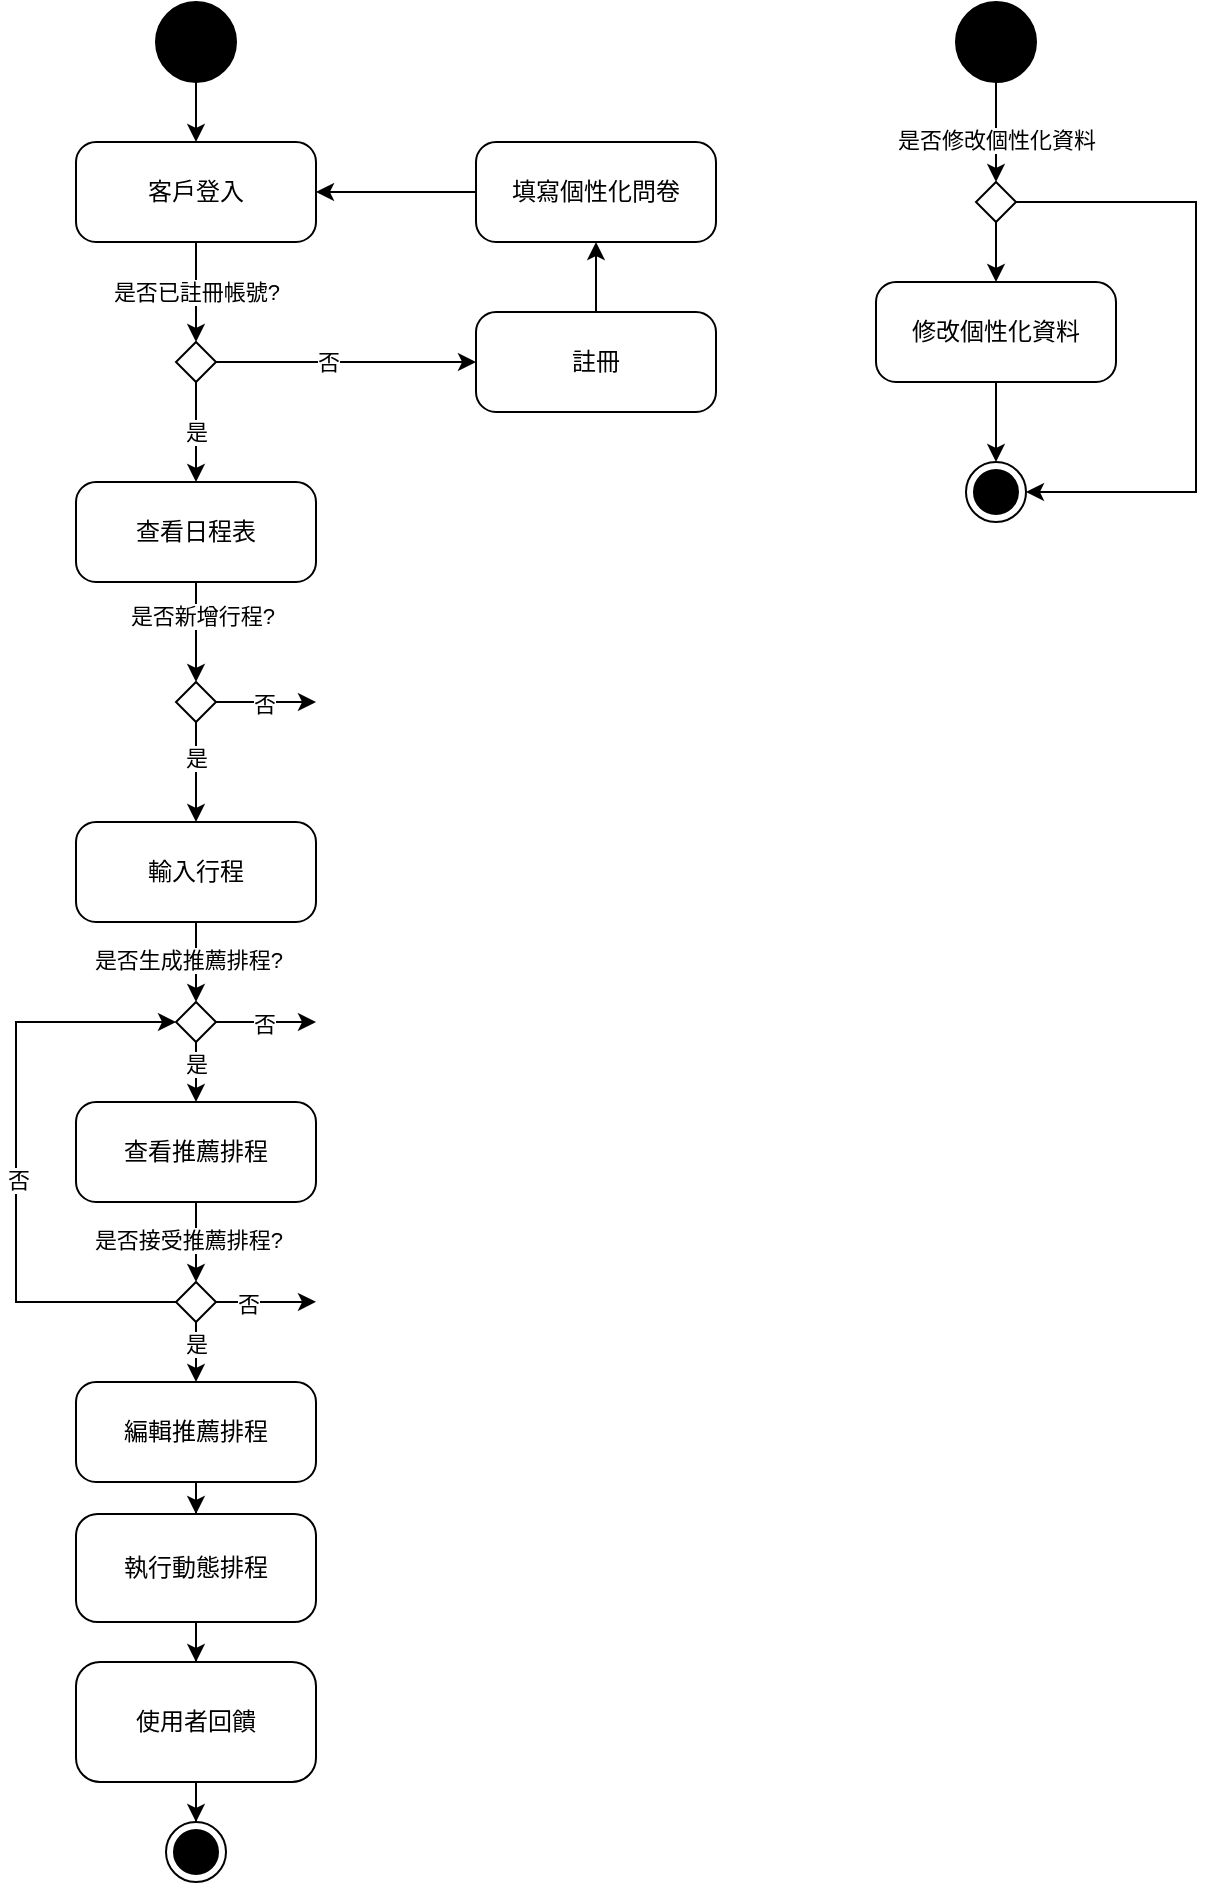 <mxfile version="24.8.8">
  <diagram name="Page-1" id="e7e014a7-5840-1c2e-5031-d8a46d1fe8dd">
    <mxGraphModel dx="989" dy="538" grid="1" gridSize="10" guides="1" tooltips="1" connect="1" arrows="1" fold="1" page="1" pageScale="1" pageWidth="1169" pageHeight="826" background="none" math="0" shadow="0">
      <root>
        <mxCell id="0" />
        <mxCell id="1" parent="0" />
        <mxCell id="0HiwVtReSsMU2_YjMYDt-61" value="" style="edgeStyle=orthogonalEdgeStyle;rounded=0;orthogonalLoop=1;jettySize=auto;html=1;endArrow=classic;endFill=1;entryX=0.5;entryY=0;entryDx=0;entryDy=0;" edge="1" parent="1" source="0HiwVtReSsMU2_YjMYDt-52" target="0HiwVtReSsMU2_YjMYDt-89">
          <mxGeometry relative="1" as="geometry">
            <mxPoint x="220" y="180" as="targetPoint" />
          </mxGeometry>
        </mxCell>
        <mxCell id="0HiwVtReSsMU2_YjMYDt-62" value="是否已註冊帳號?" style="edgeLabel;html=1;align=center;verticalAlign=middle;resizable=0;points=[];" vertex="1" connectable="0" parent="0HiwVtReSsMU2_YjMYDt-61">
          <mxGeometry relative="1" as="geometry">
            <mxPoint as="offset" />
          </mxGeometry>
        </mxCell>
        <mxCell id="0HiwVtReSsMU2_YjMYDt-52" value="客戶登入" style="html=1;dashed=0;rounded=1;absoluteArcSize=1;arcSize=20;verticalAlign=middle;align=center;whiteSpace=wrap;" vertex="1" parent="1">
          <mxGeometry x="160" y="80" width="120" height="50" as="geometry" />
        </mxCell>
        <mxCell id="0HiwVtReSsMU2_YjMYDt-71" style="edgeStyle=orthogonalEdgeStyle;rounded=0;orthogonalLoop=1;jettySize=auto;html=1;exitX=0.5;exitY=1;exitDx=0;exitDy=0;endArrow=classic;endFill=1;" edge="1" parent="1" source="0HiwVtReSsMU2_YjMYDt-55" target="0HiwVtReSsMU2_YjMYDt-52">
          <mxGeometry relative="1" as="geometry" />
        </mxCell>
        <mxCell id="0HiwVtReSsMU2_YjMYDt-55" value="" style="ellipse;fillColor=strokeColor;html=1;" vertex="1" parent="1">
          <mxGeometry x="200" y="10" width="40" height="40" as="geometry" />
        </mxCell>
        <mxCell id="0HiwVtReSsMU2_YjMYDt-64" style="edgeStyle=orthogonalEdgeStyle;rounded=0;orthogonalLoop=1;jettySize=auto;html=1;exitX=0.5;exitY=1;exitDx=0;exitDy=0;endArrow=classic;endFill=1;" edge="1" parent="1" source="0HiwVtReSsMU2_YjMYDt-89" target="0HiwVtReSsMU2_YjMYDt-72">
          <mxGeometry relative="1" as="geometry">
            <mxPoint x="220" y="310" as="targetPoint" />
            <mxPoint x="220" y="260" as="sourcePoint" />
          </mxGeometry>
        </mxCell>
        <mxCell id="0HiwVtReSsMU2_YjMYDt-65" value="是" style="edgeLabel;html=1;align=center;verticalAlign=middle;resizable=0;points=[];" vertex="1" connectable="0" parent="0HiwVtReSsMU2_YjMYDt-64">
          <mxGeometry x="0.01" y="3" relative="1" as="geometry">
            <mxPoint x="-3" y="-1" as="offset" />
          </mxGeometry>
        </mxCell>
        <mxCell id="0HiwVtReSsMU2_YjMYDt-66" style="edgeStyle=orthogonalEdgeStyle;rounded=0;orthogonalLoop=1;jettySize=auto;html=1;exitX=1;exitY=0.5;exitDx=0;exitDy=0;endArrow=classic;endFill=1;entryX=0;entryY=0.5;entryDx=0;entryDy=0;" edge="1" parent="1" source="0HiwVtReSsMU2_YjMYDt-89" target="0HiwVtReSsMU2_YjMYDt-68">
          <mxGeometry relative="1" as="geometry">
            <mxPoint x="400" y="150" as="targetPoint" />
            <mxPoint x="260" y="220" as="sourcePoint" />
          </mxGeometry>
        </mxCell>
        <mxCell id="0HiwVtReSsMU2_YjMYDt-67" value="否" style="edgeLabel;html=1;align=center;verticalAlign=middle;resizable=0;points=[];" vertex="1" connectable="0" parent="0HiwVtReSsMU2_YjMYDt-66">
          <mxGeometry x="0.156" relative="1" as="geometry">
            <mxPoint x="-19" as="offset" />
          </mxGeometry>
        </mxCell>
        <mxCell id="0HiwVtReSsMU2_YjMYDt-158" value="" style="edgeStyle=orthogonalEdgeStyle;rounded=0;orthogonalLoop=1;jettySize=auto;html=1;" edge="1" parent="1" source="0HiwVtReSsMU2_YjMYDt-68" target="0HiwVtReSsMU2_YjMYDt-157">
          <mxGeometry relative="1" as="geometry" />
        </mxCell>
        <mxCell id="0HiwVtReSsMU2_YjMYDt-68" value="註冊" style="html=1;dashed=0;rounded=1;absoluteArcSize=1;arcSize=20;verticalAlign=middle;align=center;whiteSpace=wrap;" vertex="1" parent="1">
          <mxGeometry x="360" y="165" width="120" height="50" as="geometry" />
        </mxCell>
        <mxCell id="0HiwVtReSsMU2_YjMYDt-76" style="edgeStyle=orthogonalEdgeStyle;rounded=0;orthogonalLoop=1;jettySize=auto;html=1;exitX=0.5;exitY=1;exitDx=0;exitDy=0;endArrow=classic;endFill=1;entryX=0.5;entryY=0;entryDx=0;entryDy=0;" edge="1" parent="1" source="0HiwVtReSsMU2_YjMYDt-72" target="0HiwVtReSsMU2_YjMYDt-96">
          <mxGeometry relative="1" as="geometry">
            <mxPoint x="219.2" y="353.6" as="targetPoint" />
          </mxGeometry>
        </mxCell>
        <mxCell id="0HiwVtReSsMU2_YjMYDt-88" value="是否新增行程?" style="edgeLabel;html=1;align=center;verticalAlign=middle;resizable=0;points=[];" vertex="1" connectable="0" parent="0HiwVtReSsMU2_YjMYDt-76">
          <mxGeometry x="-0.325" y="3" relative="1" as="geometry">
            <mxPoint as="offset" />
          </mxGeometry>
        </mxCell>
        <mxCell id="0HiwVtReSsMU2_YjMYDt-72" value="查看日程表" style="html=1;dashed=0;rounded=1;absoluteArcSize=1;arcSize=20;verticalAlign=middle;align=center;whiteSpace=wrap;" vertex="1" parent="1">
          <mxGeometry x="160" y="250" width="120" height="50" as="geometry" />
        </mxCell>
        <mxCell id="0HiwVtReSsMU2_YjMYDt-89" value="" style="rhombus;aspect=fixed;" vertex="1" parent="1">
          <mxGeometry x="210" y="180" width="20" height="20" as="geometry" />
        </mxCell>
        <mxCell id="0HiwVtReSsMU2_YjMYDt-99" style="rounded=0;orthogonalLoop=1;jettySize=auto;html=1;exitX=0.5;exitY=1;exitDx=0;exitDy=0;entryX=0.5;entryY=0;entryDx=0;entryDy=0;" edge="1" parent="1" source="0HiwVtReSsMU2_YjMYDt-96" target="0HiwVtReSsMU2_YjMYDt-104">
          <mxGeometry relative="1" as="geometry">
            <mxPoint x="219.966" y="410" as="targetPoint" />
          </mxGeometry>
        </mxCell>
        <mxCell id="0HiwVtReSsMU2_YjMYDt-100" value="是" style="edgeLabel;html=1;align=center;verticalAlign=middle;resizable=0;points=[];" vertex="1" connectable="0" parent="0HiwVtReSsMU2_YjMYDt-99">
          <mxGeometry x="-0.288" y="3" relative="1" as="geometry">
            <mxPoint x="-3" as="offset" />
          </mxGeometry>
        </mxCell>
        <mxCell id="0HiwVtReSsMU2_YjMYDt-101" style="edgeStyle=orthogonalEdgeStyle;rounded=0;orthogonalLoop=1;jettySize=auto;html=1;exitX=1;exitY=0.5;exitDx=0;exitDy=0;" edge="1" parent="1" source="0HiwVtReSsMU2_YjMYDt-96">
          <mxGeometry relative="1" as="geometry">
            <mxPoint x="280" y="360" as="targetPoint" />
          </mxGeometry>
        </mxCell>
        <mxCell id="0HiwVtReSsMU2_YjMYDt-102" value="否" style="edgeLabel;html=1;align=center;verticalAlign=middle;resizable=0;points=[];" vertex="1" connectable="0" parent="0HiwVtReSsMU2_YjMYDt-101">
          <mxGeometry x="-0.057" y="-1" relative="1" as="geometry">
            <mxPoint as="offset" />
          </mxGeometry>
        </mxCell>
        <mxCell id="0HiwVtReSsMU2_YjMYDt-96" value="" style="rhombus;aspect=fixed;" vertex="1" parent="1">
          <mxGeometry x="210" y="350" width="20" height="20" as="geometry" />
        </mxCell>
        <mxCell id="0HiwVtReSsMU2_YjMYDt-109" style="edgeStyle=orthogonalEdgeStyle;rounded=0;orthogonalLoop=1;jettySize=auto;html=1;exitX=0.5;exitY=1;exitDx=0;exitDy=0;entryX=0.5;entryY=0;entryDx=0;entryDy=0;" edge="1" parent="1" source="0HiwVtReSsMU2_YjMYDt-104" target="0HiwVtReSsMU2_YjMYDt-122">
          <mxGeometry relative="1" as="geometry">
            <mxPoint x="220" y="510" as="targetPoint" />
          </mxGeometry>
        </mxCell>
        <mxCell id="0HiwVtReSsMU2_YjMYDt-111" value="是否生成推薦排程?" style="edgeLabel;html=1;align=center;verticalAlign=middle;resizable=0;points=[];" vertex="1" connectable="0" parent="0HiwVtReSsMU2_YjMYDt-109">
          <mxGeometry x="-0.012" y="-2" relative="1" as="geometry">
            <mxPoint x="-2" y="-1" as="offset" />
          </mxGeometry>
        </mxCell>
        <mxCell id="0HiwVtReSsMU2_YjMYDt-104" value="輸入行程" style="html=1;dashed=0;rounded=1;absoluteArcSize=1;arcSize=20;verticalAlign=middle;align=center;whiteSpace=wrap;" vertex="1" parent="1">
          <mxGeometry x="160" y="420" width="120" height="50" as="geometry" />
        </mxCell>
        <mxCell id="0HiwVtReSsMU2_YjMYDt-112" value="查看推薦排程" style="html=1;dashed=0;rounded=1;absoluteArcSize=1;arcSize=20;verticalAlign=middle;align=center;whiteSpace=wrap;" vertex="1" parent="1">
          <mxGeometry x="160" y="560" width="120" height="50" as="geometry" />
        </mxCell>
        <mxCell id="0HiwVtReSsMU2_YjMYDt-118" style="rounded=0;orthogonalLoop=1;jettySize=auto;html=1;exitX=0.5;exitY=1;exitDx=0;exitDy=0;entryX=0.5;entryY=0;entryDx=0;entryDy=0;" edge="1" parent="1" source="0HiwVtReSsMU2_YjMYDt-122" target="0HiwVtReSsMU2_YjMYDt-112">
          <mxGeometry relative="1" as="geometry">
            <mxPoint x="220" y="570" as="targetPoint" />
          </mxGeometry>
        </mxCell>
        <mxCell id="0HiwVtReSsMU2_YjMYDt-119" value="是" style="edgeLabel;html=1;align=center;verticalAlign=middle;resizable=0;points=[];" vertex="1" connectable="0" parent="0HiwVtReSsMU2_YjMYDt-118">
          <mxGeometry x="-0.288" y="3" relative="1" as="geometry">
            <mxPoint x="-3" as="offset" />
          </mxGeometry>
        </mxCell>
        <mxCell id="0HiwVtReSsMU2_YjMYDt-120" style="edgeStyle=orthogonalEdgeStyle;rounded=0;orthogonalLoop=1;jettySize=auto;html=1;exitX=1;exitY=0.5;exitDx=0;exitDy=0;" edge="1" parent="1" source="0HiwVtReSsMU2_YjMYDt-122">
          <mxGeometry relative="1" as="geometry">
            <mxPoint x="280" y="520" as="targetPoint" />
          </mxGeometry>
        </mxCell>
        <mxCell id="0HiwVtReSsMU2_YjMYDt-121" value="否" style="edgeLabel;html=1;align=center;verticalAlign=middle;resizable=0;points=[];" vertex="1" connectable="0" parent="0HiwVtReSsMU2_YjMYDt-120">
          <mxGeometry x="-0.057" y="-1" relative="1" as="geometry">
            <mxPoint as="offset" />
          </mxGeometry>
        </mxCell>
        <mxCell id="0HiwVtReSsMU2_YjMYDt-122" value="" style="rhombus;aspect=fixed;" vertex="1" parent="1">
          <mxGeometry x="210" y="510" width="20" height="20" as="geometry" />
        </mxCell>
        <mxCell id="0HiwVtReSsMU2_YjMYDt-129" style="edgeStyle=orthogonalEdgeStyle;rounded=0;orthogonalLoop=1;jettySize=auto;html=1;entryX=0.5;entryY=0;entryDx=0;entryDy=0;exitX=0.5;exitY=1;exitDx=0;exitDy=0;" edge="1" parent="1" target="0HiwVtReSsMU2_YjMYDt-135" source="0HiwVtReSsMU2_YjMYDt-112">
          <mxGeometry relative="1" as="geometry">
            <mxPoint x="220" y="650" as="targetPoint" />
            <mxPoint x="350" y="630" as="sourcePoint" />
          </mxGeometry>
        </mxCell>
        <mxCell id="0HiwVtReSsMU2_YjMYDt-130" value="是否接受推薦排程?" style="edgeLabel;html=1;align=center;verticalAlign=middle;resizable=0;points=[];" vertex="1" connectable="0" parent="0HiwVtReSsMU2_YjMYDt-129">
          <mxGeometry x="-0.012" y="-2" relative="1" as="geometry">
            <mxPoint x="-2" y="-1" as="offset" />
          </mxGeometry>
        </mxCell>
        <mxCell id="0HiwVtReSsMU2_YjMYDt-131" style="rounded=0;orthogonalLoop=1;jettySize=auto;html=1;exitX=0.5;exitY=1;exitDx=0;exitDy=0;entryX=0.5;entryY=0;entryDx=0;entryDy=0;" edge="1" parent="1" source="0HiwVtReSsMU2_YjMYDt-135" target="0HiwVtReSsMU2_YjMYDt-136">
          <mxGeometry relative="1" as="geometry">
            <mxPoint x="220" y="700" as="targetPoint" />
          </mxGeometry>
        </mxCell>
        <mxCell id="0HiwVtReSsMU2_YjMYDt-132" value="是" style="edgeLabel;html=1;align=center;verticalAlign=middle;resizable=0;points=[];" vertex="1" connectable="0" parent="0HiwVtReSsMU2_YjMYDt-131">
          <mxGeometry x="-0.288" y="3" relative="1" as="geometry">
            <mxPoint x="-3" as="offset" />
          </mxGeometry>
        </mxCell>
        <mxCell id="0HiwVtReSsMU2_YjMYDt-133" style="edgeStyle=orthogonalEdgeStyle;rounded=0;orthogonalLoop=1;jettySize=auto;html=1;exitX=0;exitY=0.5;exitDx=0;exitDy=0;entryX=0;entryY=0.5;entryDx=0;entryDy=0;" edge="1" parent="1" source="0HiwVtReSsMU2_YjMYDt-135" target="0HiwVtReSsMU2_YjMYDt-122">
          <mxGeometry relative="1" as="geometry">
            <mxPoint x="280" y="660" as="targetPoint" />
            <Array as="points">
              <mxPoint x="130" y="660" />
              <mxPoint x="130" y="520" />
            </Array>
          </mxGeometry>
        </mxCell>
        <mxCell id="0HiwVtReSsMU2_YjMYDt-134" value="否" style="edgeLabel;html=1;align=center;verticalAlign=middle;resizable=0;points=[];" vertex="1" connectable="0" parent="0HiwVtReSsMU2_YjMYDt-133">
          <mxGeometry x="-0.057" y="-1" relative="1" as="geometry">
            <mxPoint as="offset" />
          </mxGeometry>
        </mxCell>
        <mxCell id="0HiwVtReSsMU2_YjMYDt-137" style="edgeStyle=orthogonalEdgeStyle;rounded=0;orthogonalLoop=1;jettySize=auto;html=1;exitX=1;exitY=0.5;exitDx=0;exitDy=0;" edge="1" parent="1" source="0HiwVtReSsMU2_YjMYDt-135">
          <mxGeometry relative="1" as="geometry">
            <mxPoint x="280" y="659.931" as="targetPoint" />
          </mxGeometry>
        </mxCell>
        <mxCell id="0HiwVtReSsMU2_YjMYDt-138" value="否" style="edgeLabel;html=1;align=center;verticalAlign=middle;resizable=0;points=[];" vertex="1" connectable="0" parent="0HiwVtReSsMU2_YjMYDt-137">
          <mxGeometry x="-0.386" y="-1" relative="1" as="geometry">
            <mxPoint as="offset" />
          </mxGeometry>
        </mxCell>
        <mxCell id="0HiwVtReSsMU2_YjMYDt-135" value="" style="rhombus;aspect=fixed;" vertex="1" parent="1">
          <mxGeometry x="210" y="650" width="20" height="20" as="geometry" />
        </mxCell>
        <mxCell id="0HiwVtReSsMU2_YjMYDt-140" value="" style="edgeStyle=orthogonalEdgeStyle;rounded=0;orthogonalLoop=1;jettySize=auto;html=1;" edge="1" parent="1" source="0HiwVtReSsMU2_YjMYDt-136" target="0HiwVtReSsMU2_YjMYDt-139">
          <mxGeometry relative="1" as="geometry" />
        </mxCell>
        <mxCell id="0HiwVtReSsMU2_YjMYDt-136" value="編輯推薦排程" style="html=1;dashed=0;rounded=1;absoluteArcSize=1;arcSize=20;verticalAlign=middle;align=center;whiteSpace=wrap;" vertex="1" parent="1">
          <mxGeometry x="160" y="700" width="120" height="50" as="geometry" />
        </mxCell>
        <mxCell id="0HiwVtReSsMU2_YjMYDt-149" value="" style="edgeStyle=orthogonalEdgeStyle;rounded=0;orthogonalLoop=1;jettySize=auto;html=1;" edge="1" parent="1" source="0HiwVtReSsMU2_YjMYDt-139" target="0HiwVtReSsMU2_YjMYDt-148">
          <mxGeometry relative="1" as="geometry" />
        </mxCell>
        <mxCell id="0HiwVtReSsMU2_YjMYDt-139" value="執行動態排程" style="whiteSpace=wrap;html=1;dashed=0;rounded=1;arcSize=20;" vertex="1" parent="1">
          <mxGeometry x="160" y="766" width="120" height="54" as="geometry" />
        </mxCell>
        <mxCell id="0HiwVtReSsMU2_YjMYDt-151" value="" style="edgeStyle=orthogonalEdgeStyle;rounded=0;orthogonalLoop=1;jettySize=auto;html=1;" edge="1" parent="1" source="0HiwVtReSsMU2_YjMYDt-148" target="0HiwVtReSsMU2_YjMYDt-150">
          <mxGeometry relative="1" as="geometry" />
        </mxCell>
        <mxCell id="0HiwVtReSsMU2_YjMYDt-148" value="使用者回饋" style="whiteSpace=wrap;html=1;dashed=0;rounded=1;arcSize=20;" vertex="1" parent="1">
          <mxGeometry x="160" y="840" width="120" height="60" as="geometry" />
        </mxCell>
        <mxCell id="0HiwVtReSsMU2_YjMYDt-150" value="" style="ellipse;html=1;shape=endState;fillColor=strokeColor;" vertex="1" parent="1">
          <mxGeometry x="205" y="920" width="30" height="30" as="geometry" />
        </mxCell>
        <mxCell id="0HiwVtReSsMU2_YjMYDt-159" value="" style="edgeStyle=orthogonalEdgeStyle;rounded=0;orthogonalLoop=1;jettySize=auto;html=1;" edge="1" parent="1" source="0HiwVtReSsMU2_YjMYDt-157" target="0HiwVtReSsMU2_YjMYDt-52">
          <mxGeometry relative="1" as="geometry" />
        </mxCell>
        <mxCell id="0HiwVtReSsMU2_YjMYDt-157" value="填寫個性化問卷" style="whiteSpace=wrap;html=1;dashed=0;rounded=1;arcSize=20;" vertex="1" parent="1">
          <mxGeometry x="360" y="80" width="120" height="50" as="geometry" />
        </mxCell>
        <mxCell id="0HiwVtReSsMU2_YjMYDt-169" value="" style="edgeStyle=orthogonalEdgeStyle;rounded=0;orthogonalLoop=1;jettySize=auto;html=1;" edge="1" parent="1" source="0HiwVtReSsMU2_YjMYDt-160" target="0HiwVtReSsMU2_YjMYDt-165">
          <mxGeometry relative="1" as="geometry" />
        </mxCell>
        <mxCell id="0HiwVtReSsMU2_YjMYDt-170" value="是否修改個性化資料" style="edgeLabel;html=1;align=center;verticalAlign=middle;resizable=0;points=[];" vertex="1" connectable="0" parent="0HiwVtReSsMU2_YjMYDt-169">
          <mxGeometry x="0.152" relative="1" as="geometry">
            <mxPoint as="offset" />
          </mxGeometry>
        </mxCell>
        <mxCell id="0HiwVtReSsMU2_YjMYDt-160" value="" style="ellipse;fillColor=strokeColor;html=1;" vertex="1" parent="1">
          <mxGeometry x="600" y="10" width="40" height="40" as="geometry" />
        </mxCell>
        <mxCell id="0HiwVtReSsMU2_YjMYDt-172" value="" style="edgeStyle=orthogonalEdgeStyle;rounded=0;orthogonalLoop=1;jettySize=auto;html=1;" edge="1" parent="1" source="0HiwVtReSsMU2_YjMYDt-163" target="0HiwVtReSsMU2_YjMYDt-171">
          <mxGeometry relative="1" as="geometry" />
        </mxCell>
        <mxCell id="0HiwVtReSsMU2_YjMYDt-163" value="修改個性化資料" style="whiteSpace=wrap;html=1;dashed=0;rounded=1;arcSize=20;" vertex="1" parent="1">
          <mxGeometry x="560" y="150" width="120" height="50" as="geometry" />
        </mxCell>
        <mxCell id="0HiwVtReSsMU2_YjMYDt-168" value="" style="edgeStyle=orthogonalEdgeStyle;rounded=0;orthogonalLoop=1;jettySize=auto;html=1;" edge="1" parent="1" source="0HiwVtReSsMU2_YjMYDt-165" target="0HiwVtReSsMU2_YjMYDt-163">
          <mxGeometry relative="1" as="geometry" />
        </mxCell>
        <mxCell id="0HiwVtReSsMU2_YjMYDt-173" style="edgeStyle=orthogonalEdgeStyle;rounded=0;orthogonalLoop=1;jettySize=auto;html=1;exitX=1;exitY=0.5;exitDx=0;exitDy=0;entryX=1;entryY=0.5;entryDx=0;entryDy=0;" edge="1" parent="1" source="0HiwVtReSsMU2_YjMYDt-165" target="0HiwVtReSsMU2_YjMYDt-171">
          <mxGeometry relative="1" as="geometry">
            <mxPoint x="720.0" y="250" as="targetPoint" />
            <Array as="points">
              <mxPoint x="720" y="110" />
              <mxPoint x="720" y="255" />
            </Array>
          </mxGeometry>
        </mxCell>
        <mxCell id="0HiwVtReSsMU2_YjMYDt-165" value="" style="rhombus;aspect=fixed;" vertex="1" parent="1">
          <mxGeometry x="610" y="100" width="20" height="20" as="geometry" />
        </mxCell>
        <mxCell id="0HiwVtReSsMU2_YjMYDt-171" value="" style="ellipse;html=1;shape=endState;fillColor=strokeColor;" vertex="1" parent="1">
          <mxGeometry x="605" y="240" width="30" height="30" as="geometry" />
        </mxCell>
      </root>
    </mxGraphModel>
  </diagram>
</mxfile>
